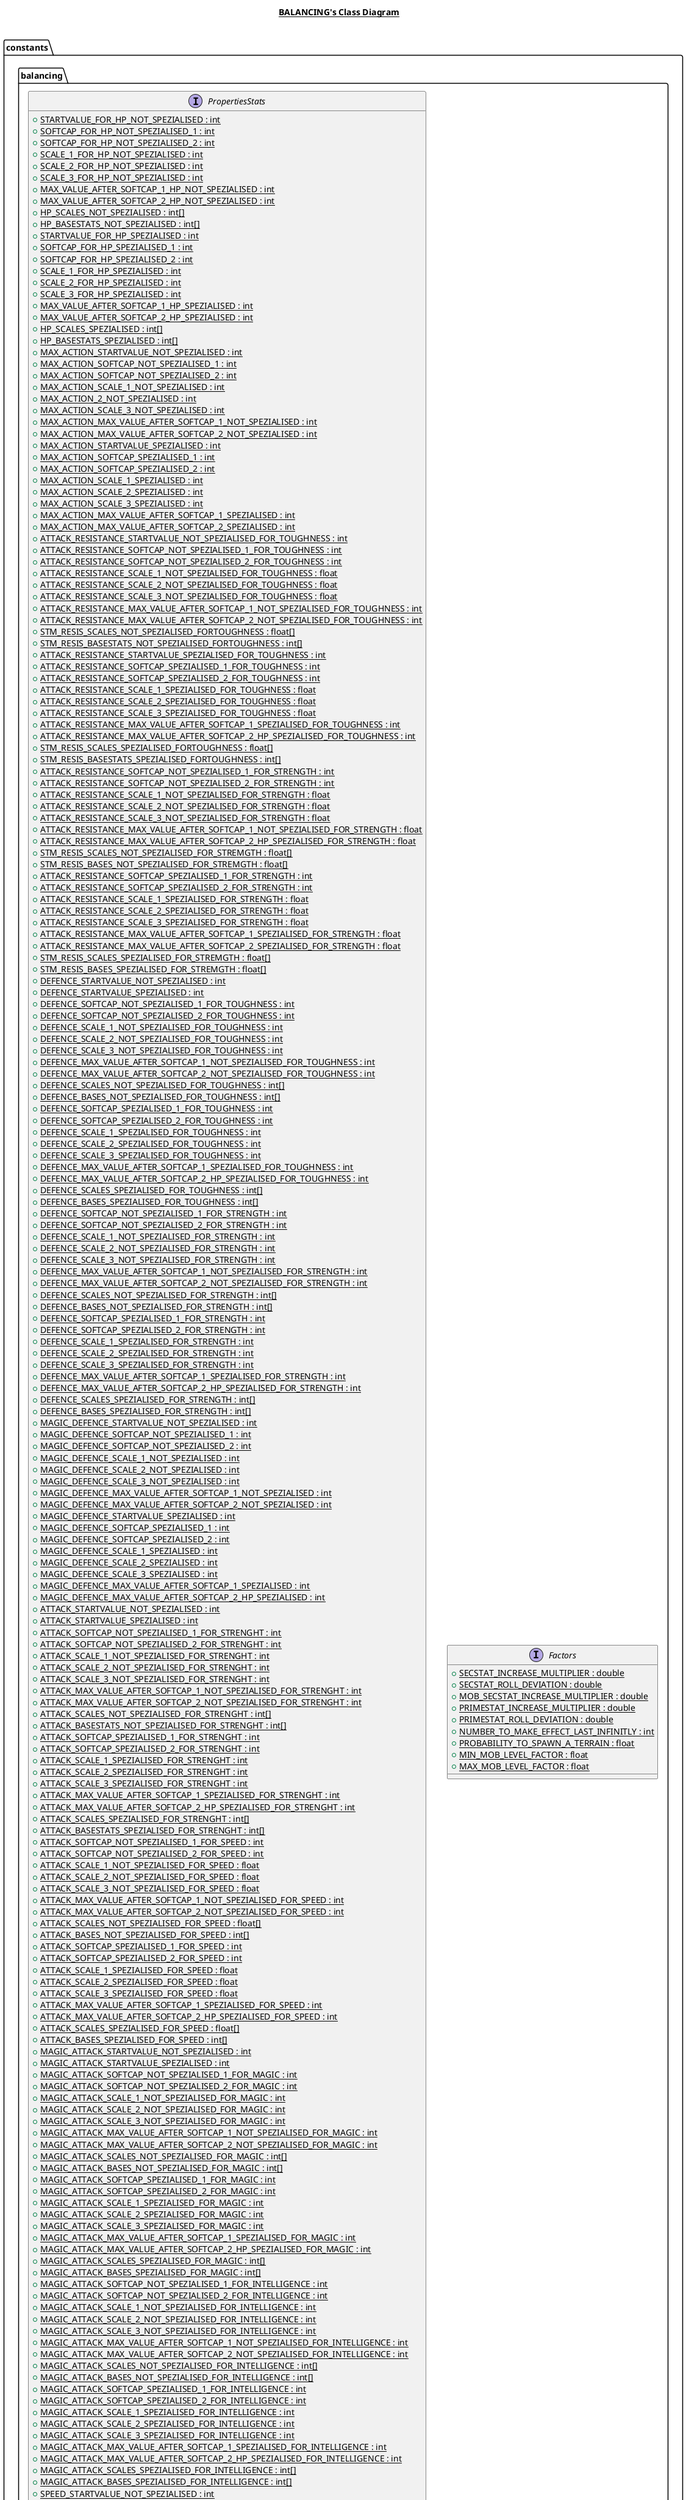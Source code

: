 @startuml

title __BALANCING's Class Diagram__\n

  package constants {
    package constants.balancing {
      interface Factors {
          {static} + SECSTAT_INCREASE_MULTIPLIER : double
          {static} + SECSTAT_ROLL_DEVIATION : double
          {static} + MOB_SECSTAT_INCREASE_MULTIPLIER : double
          {static} + PRIMESTAT_INCREASE_MULTIPLIER : double
          {static} + PRIMESTAT_ROLL_DEVIATION : double
          {static} + NUMBER_TO_MAKE_EFFECT_LAST_INFINITLY : int
          {static} + PROBABILITY_TO_SPAWN_A_TERRAIN : float
          {static} + MIN_MOB_LEVEL_FACTOR : float
          {static} + MAX_MOB_LEVEL_FACTOR : float
      }
    }
  }
  

  package constants {
    package constants.balancing {
      interface PropertiesStats {
          {static} + STARTVALUE_FOR_HP_NOT_SPEZIALISED : int
          {static} + SOFTCAP_FOR_HP_NOT_SPEZIALISED_1 : int
          {static} + SOFTCAP_FOR_HP_NOT_SPEZIALISED_2 : int
          {static} + SCALE_1_FOR_HP_NOT_SPEZIALISED : int
          {static} + SCALE_2_FOR_HP_NOT_SPEZIALISED : int
          {static} + SCALE_3_FOR_HP_NOT_SPEZIALISED : int
          {static} + MAX_VALUE_AFTER_SOFTCAP_1_HP_NOT_SPEZIALISED : int
          {static} + MAX_VALUE_AFTER_SOFTCAP_2_HP_NOT_SPEZIALISED : int
          {static} + HP_SCALES_NOT_SPEZIALISED : int[]
          {static} + HP_BASESTATS_NOT_SPEZIALISED : int[]
          {static} + STARTVALUE_FOR_HP_SPEZIALISED : int
          {static} + SOFTCAP_FOR_HP_SPEZIALISED_1 : int
          {static} + SOFTCAP_FOR_HP_SPEZIALISED_2 : int
          {static} + SCALE_1_FOR_HP_SPEZIALISED : int
          {static} + SCALE_2_FOR_HP_SPEZIALISED : int
          {static} + SCALE_3_FOR_HP_SPEZIALISED : int
          {static} + MAX_VALUE_AFTER_SOFTCAP_1_HP_SPEZIALISED : int
          {static} + MAX_VALUE_AFTER_SOFTCAP_2_HP_SPEZIALISED : int
          {static} + HP_SCALES_SPEZIALISED : int[]
          {static} + HP_BASESTATS_SPEZIALISED : int[]
          {static} + MAX_ACTION_STARTVALUE_NOT_SPEZIALISED : int
          {static} + MAX_ACTION_SOFTCAP_NOT_SPEZIALISED_1 : int
          {static} + MAX_ACTION_SOFTCAP_NOT_SPEZIALISED_2 : int
          {static} + MAX_ACTION_SCALE_1_NOT_SPEZIALISED : int
          {static} + MAX_ACTION_2_NOT_SPEZIALISED : int
          {static} + MAX_ACTION_SCALE_3_NOT_SPEZIALISED : int
          {static} + MAX_ACTION_MAX_VALUE_AFTER_SOFTCAP_1_NOT_SPEZIALISED : int
          {static} + MAX_ACTION_MAX_VALUE_AFTER_SOFTCAP_2_NOT_SPEZIALISED : int
          {static} + MAX_ACTION_STARTVALUE_SPEZIALISED : int
          {static} + MAX_ACTION_SOFTCAP_SPEZIALISED_1 : int
          {static} + MAX_ACTION_SOFTCAP_SPEZIALISED_2 : int
          {static} + MAX_ACTION_SCALE_1_SPEZIALISED : int
          {static} + MAX_ACTION_SCALE_2_SPEZIALISED : int
          {static} + MAX_ACTION_SCALE_3_SPEZIALISED : int
          {static} + MAX_ACTION_MAX_VALUE_AFTER_SOFTCAP_1_SPEZIALISED : int
          {static} + MAX_ACTION_MAX_VALUE_AFTER_SOFTCAP_2_SPEZIALISED : int
          {static} + ATTACK_RESISTANCE_STARTVALUE_NOT_SPEZIALISED_FOR_TOUGHNESS : int
          {static} + ATTACK_RESISTANCE_SOFTCAP_NOT_SPEZIALISED_1_FOR_TOUGHNESS : int
          {static} + ATTACK_RESISTANCE_SOFTCAP_NOT_SPEZIALISED_2_FOR_TOUGHNESS : int
          {static} + ATTACK_RESISTANCE_SCALE_1_NOT_SPEZIALISED_FOR_TOUGHNESS : float
          {static} + ATTACK_RESISTANCE_SCALE_2_NOT_SPEZIALISED_FOR_TOUGHNESS : float
          {static} + ATTACK_RESISTANCE_SCALE_3_NOT_SPEZIALISED_FOR_TOUGHNESS : float
          {static} + ATTACK_RESISTANCE_MAX_VALUE_AFTER_SOFTCAP_1_NOT_SPEZIALISED_FOR_TOUGHNESS : int
          {static} + ATTACK_RESISTANCE_MAX_VALUE_AFTER_SOFTCAP_2_NOT_SPEZIALISED_FOR_TOUGHNESS : int
          {static} + STM_RESIS_SCALES_NOT_SPEZIALISED_FORTOUGHNESS : float[]
          {static} + STM_RESIS_BASESTATS_NOT_SPEZIALISED_FORTOUGHNESS : int[]
          {static} + ATTACK_RESISTANCE_STARTVALUE_SPEZIALISED_FOR_TOUGHNESS : int
          {static} + ATTACK_RESISTANCE_SOFTCAP_SPEZIALISED_1_FOR_TOUGHNESS : int
          {static} + ATTACK_RESISTANCE_SOFTCAP_SPEZIALISED_2_FOR_TOUGHNESS : int
          {static} + ATTACK_RESISTANCE_SCALE_1_SPEZIALISED_FOR_TOUGHNESS : float
          {static} + ATTACK_RESISTANCE_SCALE_2_SPEZIALISED_FOR_TOUGHNESS : float
          {static} + ATTACK_RESISTANCE_SCALE_3_SPEZIALISED_FOR_TOUGHNESS : float
          {static} + ATTACK_RESISTANCE_MAX_VALUE_AFTER_SOFTCAP_1_SPEZIALISED_FOR_TOUGHNESS : int
          {static} + ATTACK_RESISTANCE_MAX_VALUE_AFTER_SOFTCAP_2_HP_SPEZIALISED_FOR_TOUGHNESS : int
          {static} + STM_RESIS_SCALES_SPEZIALISED_FORTOUGHNESS : float[]
          {static} + STM_RESIS_BASESTATS_SPEZIALISED_FORTOUGHNESS : int[]
          {static} + ATTACK_RESISTANCE_SOFTCAP_NOT_SPEZIALISED_1_FOR_STRENGTH : int
          {static} + ATTACK_RESISTANCE_SOFTCAP_NOT_SPEZIALISED_2_FOR_STRENGTH : int
          {static} + ATTACK_RESISTANCE_SCALE_1_NOT_SPEZIALISED_FOR_STRENGTH : float
          {static} + ATTACK_RESISTANCE_SCALE_2_NOT_SPEZIALISED_FOR_STRENGTH : float
          {static} + ATTACK_RESISTANCE_SCALE_3_NOT_SPEZIALISED_FOR_STRENGTH : float
          {static} + ATTACK_RESISTANCE_MAX_VALUE_AFTER_SOFTCAP_1_NOT_SPEZIALISED_FOR_STRENGTH : float
          {static} + ATTACK_RESISTANCE_MAX_VALUE_AFTER_SOFTCAP_2_HP_SPEZIALISED_FOR_STRENGTH : float
          {static} + STM_RESIS_SCALES_NOT_SPEZIALISED_FOR_STREMGTH : float[]
          {static} + STM_RESIS_BASES_NOT_SPEZIALISED_FOR_STREMGTH : float[]
          {static} + ATTACK_RESISTANCE_SOFTCAP_SPEZIALISED_1_FOR_STRENGTH : int
          {static} + ATTACK_RESISTANCE_SOFTCAP_SPEZIALISED_2_FOR_STRENGTH : int
          {static} + ATTACK_RESISTANCE_SCALE_1_SPEZIALISED_FOR_STRENGTH : float
          {static} + ATTACK_RESISTANCE_SCALE_2_SPEZIALISED_FOR_STRENGTH : float
          {static} + ATTACK_RESISTANCE_SCALE_3_SPEZIALISED_FOR_STRENGTH : float
          {static} + ATTACK_RESISTANCE_MAX_VALUE_AFTER_SOFTCAP_1_SPEZIALISED_FOR_STRENGTH : float
          {static} + ATTACK_RESISTANCE_MAX_VALUE_AFTER_SOFTCAP_2_SPEZIALISED_FOR_STRENGTH : float
          {static} + STM_RESIS_SCALES_SPEZIALISED_FOR_STREMGTH : float[]
          {static} + STM_RESIS_BASES_SPEZIALISED_FOR_STREMGTH : float[]
          {static} + DEFENCE_STARTVALUE_NOT_SPEZIALISED : int
          {static} + DEFENCE_STARTVALUE_SPEZIALISED : int
          {static} + DEFENCE_SOFTCAP_NOT_SPEZIALISED_1_FOR_TOUGHNESS : int
          {static} + DEFENCE_SOFTCAP_NOT_SPEZIALISED_2_FOR_TOUGHNESS : int
          {static} + DEFENCE_SCALE_1_NOT_SPEZIALISED_FOR_TOUGHNESS : int
          {static} + DEFENCE_SCALE_2_NOT_SPEZIALISED_FOR_TOUGHNESS : int
          {static} + DEFENCE_SCALE_3_NOT_SPEZIALISED_FOR_TOUGHNESS : int
          {static} + DEFENCE_MAX_VALUE_AFTER_SOFTCAP_1_NOT_SPEZIALISED_FOR_TOUGHNESS : int
          {static} + DEFENCE_MAX_VALUE_AFTER_SOFTCAP_2_NOT_SPEZIALISED_FOR_TOUGHNESS : int
          {static} + DEFENCE_SCALES_NOT_SPEZIALISED_FOR_TOUGHNESS : int[]
          {static} + DEFENCE_BASES_NOT_SPEZIALISED_FOR_TOUGHNESS : int[]
          {static} + DEFENCE_SOFTCAP_SPEZIALISED_1_FOR_TOUGHNESS : int
          {static} + DEFENCE_SOFTCAP_SPEZIALISED_2_FOR_TOUGHNESS : int
          {static} + DEFENCE_SCALE_1_SPEZIALISED_FOR_TOUGHNESS : int
          {static} + DEFENCE_SCALE_2_SPEZIALISED_FOR_TOUGHNESS : int
          {static} + DEFENCE_SCALE_3_SPEZIALISED_FOR_TOUGHNESS : int
          {static} + DEFENCE_MAX_VALUE_AFTER_SOFTCAP_1_SPEZIALISED_FOR_TOUGHNESS : int
          {static} + DEFENCE_MAX_VALUE_AFTER_SOFTCAP_2_HP_SPEZIALISED_FOR_TOUGHNESS : int
          {static} + DEFENCE_SCALES_SPEZIALISED_FOR_TOUGHNESS : int[]
          {static} + DEFENCE_BASES_SPEZIALISED_FOR_TOUGHNESS : int[]
          {static} + DEFENCE_SOFTCAP_NOT_SPEZIALISED_1_FOR_STRENGTH : int
          {static} + DEFENCE_SOFTCAP_NOT_SPEZIALISED_2_FOR_STRENGTH : int
          {static} + DEFENCE_SCALE_1_NOT_SPEZIALISED_FOR_STRENGTH : int
          {static} + DEFENCE_SCALE_2_NOT_SPEZIALISED_FOR_STRENGTH : int
          {static} + DEFENCE_SCALE_3_NOT_SPEZIALISED_FOR_STRENGTH : int
          {static} + DEFENCE_MAX_VALUE_AFTER_SOFTCAP_1_NOT_SPEZIALISED_FOR_STRENGTH : int
          {static} + DEFENCE_MAX_VALUE_AFTER_SOFTCAP_2_NOT_SPEZIALISED_FOR_STRENGTH : int
          {static} + DEFENCE_SCALES_NOT_SPEZIALISED_FOR_STRENGTH : int[]
          {static} + DEFENCE_BASES_NOT_SPEZIALISED_FOR_STRENGTH : int[]
          {static} + DEFENCE_SOFTCAP_SPEZIALISED_1_FOR_STRENGTH : int
          {static} + DEFENCE_SOFTCAP_SPEZIALISED_2_FOR_STRENGTH : int
          {static} + DEFENCE_SCALE_1_SPEZIALISED_FOR_STRENGTH : int
          {static} + DEFENCE_SCALE_2_SPEZIALISED_FOR_STRENGTH : int
          {static} + DEFENCE_SCALE_3_SPEZIALISED_FOR_STRENGTH : int
          {static} + DEFENCE_MAX_VALUE_AFTER_SOFTCAP_1_SPEZIALISED_FOR_STRENGTH : int
          {static} + DEFENCE_MAX_VALUE_AFTER_SOFTCAP_2_HP_SPEZIALISED_FOR_STRENGTH : int
          {static} + DEFENCE_SCALES_SPEZIALISED_FOR_STRENGTH : int[]
          {static} + DEFENCE_BASES_SPEZIALISED_FOR_STRENGTH : int[]
          {static} + MAGIC_DEFENCE_STARTVALUE_NOT_SPEZIALISED : int
          {static} + MAGIC_DEFENCE_SOFTCAP_NOT_SPEZIALISED_1 : int
          {static} + MAGIC_DEFENCE_SOFTCAP_NOT_SPEZIALISED_2 : int
          {static} + MAGIC_DEFENCE_SCALE_1_NOT_SPEZIALISED : int
          {static} + MAGIC_DEFENCE_SCALE_2_NOT_SPEZIALISED : int
          {static} + MAGIC_DEFENCE_SCALE_3_NOT_SPEZIALISED : int
          {static} + MAGIC_DEFENCE_MAX_VALUE_AFTER_SOFTCAP_1_NOT_SPEZIALISED : int
          {static} + MAGIC_DEFENCE_MAX_VALUE_AFTER_SOFTCAP_2_NOT_SPEZIALISED : int
          {static} + MAGIC_DEFENCE_STARTVALUE_SPEZIALISED : int
          {static} + MAGIC_DEFENCE_SOFTCAP_SPEZIALISED_1 : int
          {static} + MAGIC_DEFENCE_SOFTCAP_SPEZIALISED_2 : int
          {static} + MAGIC_DEFENCE_SCALE_1_SPEZIALISED : int
          {static} + MAGIC_DEFENCE_SCALE_2_SPEZIALISED : int
          {static} + MAGIC_DEFENCE_SCALE_3_SPEZIALISED : int
          {static} + MAGIC_DEFENCE_MAX_VALUE_AFTER_SOFTCAP_1_SPEZIALISED : int
          {static} + MAGIC_DEFENCE_MAX_VALUE_AFTER_SOFTCAP_2_HP_SPEZIALISED : int
          {static} + ATTACK_STARTVALUE_NOT_SPEZIALISED : int
          {static} + ATTACK_STARTVALUE_SPEZIALISED : int
          {static} + ATTACK_SOFTCAP_NOT_SPEZIALISED_1_FOR_STRENGHT : int
          {static} + ATTACK_SOFTCAP_NOT_SPEZIALISED_2_FOR_STRENGHT : int
          {static} + ATTACK_SCALE_1_NOT_SPEZIALISED_FOR_STRENGHT : int
          {static} + ATTACK_SCALE_2_NOT_SPEZIALISED_FOR_STRENGHT : int
          {static} + ATTACK_SCALE_3_NOT_SPEZIALISED_FOR_STRENGHT : int
          {static} + ATTACK_MAX_VALUE_AFTER_SOFTCAP_1_NOT_SPEZIALISED_FOR_STRENGHT : int
          {static} + ATTACK_MAX_VALUE_AFTER_SOFTCAP_2_NOT_SPEZIALISED_FOR_STRENGHT : int
          {static} + ATTACK_SCALES_NOT_SPEZIALISED_FOR_STRENGHT : int[]
          {static} + ATTACK_BASESTATS_NOT_SPEZIALISED_FOR_STRENGHT : int[]
          {static} + ATTACK_SOFTCAP_SPEZIALISED_1_FOR_STRENGHT : int
          {static} + ATTACK_SOFTCAP_SPEZIALISED_2_FOR_STRENGHT : int
          {static} + ATTACK_SCALE_1_SPEZIALISED_FOR_STRENGHT : int
          {static} + ATTACK_SCALE_2_SPEZIALISED_FOR_STRENGHT : int
          {static} + ATTACK_SCALE_3_SPEZIALISED_FOR_STRENGHT : int
          {static} + ATTACK_MAX_VALUE_AFTER_SOFTCAP_1_SPEZIALISED_FOR_STRENGHT : int
          {static} + ATTACK_MAX_VALUE_AFTER_SOFTCAP_2_HP_SPEZIALISED_FOR_STRENGHT : int
          {static} + ATTACK_SCALES_SPEZIALISED_FOR_STRENGHT : int[]
          {static} + ATTACK_BASESTATS_SPEZIALISED_FOR_STRENGHT : int[]
          {static} + ATTACK_SOFTCAP_NOT_SPEZIALISED_1_FOR_SPEED : int
          {static} + ATTACK_SOFTCAP_NOT_SPEZIALISED_2_FOR_SPEED : int
          {static} + ATTACK_SCALE_1_NOT_SPEZIALISED_FOR_SPEED : float
          {static} + ATTACK_SCALE_2_NOT_SPEZIALISED_FOR_SPEED : float
          {static} + ATTACK_SCALE_3_NOT_SPEZIALISED_FOR_SPEED : float
          {static} + ATTACK_MAX_VALUE_AFTER_SOFTCAP_1_NOT_SPEZIALISED_FOR_SPEED : int
          {static} + ATTACK_MAX_VALUE_AFTER_SOFTCAP_2_NOT_SPEZIALISED_FOR_SPEED : int
          {static} + ATTACK_SCALES_NOT_SPEZIALISED_FOR_SPEED : float[]
          {static} + ATTACK_BASES_NOT_SPEZIALISED_FOR_SPEED : int[]
          {static} + ATTACK_SOFTCAP_SPEZIALISED_1_FOR_SPEED : int
          {static} + ATTACK_SOFTCAP_SPEZIALISED_2_FOR_SPEED : int
          {static} + ATTACK_SCALE_1_SPEZIALISED_FOR_SPEED : float
          {static} + ATTACK_SCALE_2_SPEZIALISED_FOR_SPEED : float
          {static} + ATTACK_SCALE_3_SPEZIALISED_FOR_SPEED : float
          {static} + ATTACK_MAX_VALUE_AFTER_SOFTCAP_1_SPEZIALISED_FOR_SPEED : int
          {static} + ATTACK_MAX_VALUE_AFTER_SOFTCAP_2_HP_SPEZIALISED_FOR_SPEED : int
          {static} + ATTACK_SCALES_SPEZIALISED_FOR_SPEED : float[]
          {static} + ATTACK_BASES_SPEZIALISED_FOR_SPEED : int[]
          {static} + MAGIC_ATTACK_STARTVALUE_NOT_SPEZIALISED : int
          {static} + MAGIC_ATTACK_STARTVALUE_SPEZIALISED : int
          {static} + MAGIC_ATTACK_SOFTCAP_NOT_SPEZIALISED_1_FOR_MAGIC : int
          {static} + MAGIC_ATTACK_SOFTCAP_NOT_SPEZIALISED_2_FOR_MAGIC : int
          {static} + MAGIC_ATTACK_SCALE_1_NOT_SPEZIALISED_FOR_MAGIC : int
          {static} + MAGIC_ATTACK_SCALE_2_NOT_SPEZIALISED_FOR_MAGIC : int
          {static} + MAGIC_ATTACK_SCALE_3_NOT_SPEZIALISED_FOR_MAGIC : int
          {static} + MAGIC_ATTACK_MAX_VALUE_AFTER_SOFTCAP_1_NOT_SPEZIALISED_FOR_MAGIC : int
          {static} + MAGIC_ATTACK_MAX_VALUE_AFTER_SOFTCAP_2_NOT_SPEZIALISED_FOR_MAGIC : int
          {static} + MAGIC_ATTACK_SCALES_NOT_SPEZIALISED_FOR_MAGIC : int[]
          {static} + MAGIC_ATTACK_BASES_NOT_SPEZIALISED_FOR_MAGIC : int[]
          {static} + MAGIC_ATTACK_SOFTCAP_SPEZIALISED_1_FOR_MAGIC : int
          {static} + MAGIC_ATTACK_SOFTCAP_SPEZIALISED_2_FOR_MAGIC : int
          {static} + MAGIC_ATTACK_SCALE_1_SPEZIALISED_FOR_MAGIC : int
          {static} + MAGIC_ATTACK_SCALE_2_SPEZIALISED_FOR_MAGIC : int
          {static} + MAGIC_ATTACK_SCALE_3_SPEZIALISED_FOR_MAGIC : int
          {static} + MAGIC_ATTACK_MAX_VALUE_AFTER_SOFTCAP_1_SPEZIALISED_FOR_MAGIC : int
          {static} + MAGIC_ATTACK_MAX_VALUE_AFTER_SOFTCAP_2_HP_SPEZIALISED_FOR_MAGIC : int
          {static} + MAGIC_ATTACK_SCALES_SPEZIALISED_FOR_MAGIC : int[]
          {static} + MAGIC_ATTACK_BASES_SPEZIALISED_FOR_MAGIC : int[]
          {static} + MAGIC_ATTACK_SOFTCAP_NOT_SPEZIALISED_1_FOR_INTELLIGENCE : int
          {static} + MAGIC_ATTACK_SOFTCAP_NOT_SPEZIALISED_2_FOR_INTELLIGENCE : int
          {static} + MAGIC_ATTACK_SCALE_1_NOT_SPEZIALISED_FOR_INTELLIGENCE : int
          {static} + MAGIC_ATTACK_SCALE_2_NOT_SPEZIALISED_FOR_INTELLIGENCE : int
          {static} + MAGIC_ATTACK_SCALE_3_NOT_SPEZIALISED_FOR_INTELLIGENCE : int
          {static} + MAGIC_ATTACK_MAX_VALUE_AFTER_SOFTCAP_1_NOT_SPEZIALISED_FOR_INTELLIGENCE : int
          {static} + MAGIC_ATTACK_MAX_VALUE_AFTER_SOFTCAP_2_NOT_SPEZIALISED_FOR_INTELLIGENCE : int
          {static} + MAGIC_ATTACK_SCALES_NOT_SPEZIALISED_FOR_INTELLIGENCE : int[]
          {static} + MAGIC_ATTACK_BASES_NOT_SPEZIALISED_FOR_INTELLIGENCE : int[]
          {static} + MAGIC_ATTACK_SOFTCAP_SPEZIALISED_1_FOR_INTELLIGENCE : int
          {static} + MAGIC_ATTACK_SOFTCAP_SPEZIALISED_2_FOR_INTELLIGENCE : int
          {static} + MAGIC_ATTACK_SCALE_1_SPEZIALISED_FOR_INTELLIGENCE : int
          {static} + MAGIC_ATTACK_SCALE_2_SPEZIALISED_FOR_INTELLIGENCE : int
          {static} + MAGIC_ATTACK_SCALE_3_SPEZIALISED_FOR_INTELLIGENCE : int
          {static} + MAGIC_ATTACK_MAX_VALUE_AFTER_SOFTCAP_1_SPEZIALISED_FOR_INTELLIGENCE : int
          {static} + MAGIC_ATTACK_MAX_VALUE_AFTER_SOFTCAP_2_HP_SPEZIALISED_FOR_INTELLIGENCE : int
          {static} + MAGIC_ATTACK_SCALES_SPEZIALISED_FOR_INTELLIGENCE : int[]
          {static} + MAGIC_ATTACK_BASES_SPEZIALISED_FOR_INTELLIGENCE : int[]
          {static} + SPEED_STARTVALUE_NOT_SPEZIALISED : int
          {static} + SPEED_SOFTCAP_NOT_SPEZIALISED_1 : int
          {static} + SPEED_SOFTCAP_NOT_SPEZIALISED_2 : int
          {static} + SPEED_SCALE_1_NOT_SPEZIALISED : int
          {static} + SPEED_SCALE_2_NOT_SPEZIALISED : int
          {static} + SPEED_SCALE_3_NOT_SPEZIALISED : int
          {static} + SPEED_MAX_VALUE_AFTER_SOFTCAP_1_NOT_SPEZIALISED : int
          {static} + SPEED_MAX_VALUE_AFTER_SOFTCAP_2_NOT_SPEZIALISED : int
          {static} + SPEED_SCALES_NOT_SPEZIALISED : int[]
          {static} + SPEED_BASES_NOT_SPEZIALISED : int[]
          {static} + SPEED_STARTVALUE_SPEZIALISED : int
          {static} + SPEED_SOFTCAP_SPEZIALISED_1 : int
          {static} + SPEED_SOFTCAP_SPEZIALISED_2 : int
          {static} + SPEED_SCALE_1_SPEZIALISED : int
          {static} + SPEED_SCALE_2_SPEZIALISED : int
          {static} + SPEED_SCALE_3_SPEZIALISED : int
          {static} + SPEED_MAX_VALUE_AFTER_SOFTCAP_1_SPEZIALISED : int
          {static} + SPEED_MAX_VALUE_AFTER_SOFTCAP_2_HP_SPEZIALISED : int
          {static} + SPEED_SCALES_SPEZIALISED : int[]
          {static} + SPEED_BASES_SPEZIALISED : int[]
          {static} + MAX_LOAD_STARTVALUE : int
          {static} + MAX_LOAD__SOFTCAP_NOT_SPEZIALISED_1_FOR_TOUGHNESS : int
          {static} + MAX_LOAD__SOFTCAP_NOT_SPEZIALISED_2_FOR_TOUGHNESS : int
          {static} + MAX_LOAD__SCALE_1_NOT_SPEZIALISED_FOR_TOUGHNESS : float
          {static} + MAX_LOAD__SCALE_2_NOT_SPEZIALISED_FOR_TOUGHNESS : float
          {static} + MAX_LOAD__SCALE_3_NOT_SPEZIALISED_FOR_TOUGHNESS : float
          {static} + MAX_LOAD__MAX_VALUE_AFTER_SOFTCAP_1_NOT_SPEZIALISED_FOR_TOUGHNESS : int
          {static} + MAX_LOAD__MAX_VALUE_AFTER_SOFTCAP_2_NOT_SPEZIALISED_FOR_TOUGHNESS : int
          {static} + MAX_LOAD__SCALES_NOT_SPEZIALISED_FORTOUGHNESS : float[]
          {static} + MAX_LOAD__BASESTATS_NOT_SPEZIALISED_FORTOUGHNESS : float[]
          {static} + MAX_LOAD_SOFTCAP_SPEZIALISED_1_FOR_TOUGHNESS : int
          {static} + MAX_LOAD_SOFTCAP_SPEZIALISED_2_FOR_TOUGHNESS : int
          {static} + MAX_LOAD_SCALE_1_SPEZIALISED_FOR_TOUGHNESS : float
          {static} + MAX_LOAD_SCALE_2_SPEZIALISED_FOR_TOUGHNESS : float
          {static} + MAX_LOAD_SCALE_3_SPEZIALISED_FOR_TOUGHNESS : float
          {static} + MAX_LOAD_MAX_VALUE_AFTER_SOFTCAP_1_SPEZIALISED_FOR_TOUGHNESS : int
          {static} + MAX_LOAD_MAX_VALUE_AFTER_SOFTCAP_2_HP_SPEZIALISED_FOR_TOUGHNESS : int
          {static} + MAX_LOAD_SCALES_SPEZIALISED_FORTOUGHNESS : float[]
          {static} + MAX_LOAD_BASESTATS_SPEZIALISED_FORTOUGHNESS : float[]
          {static} + MAX_LOAD_SOFTCAP_NOT_SPEZIALISED_1_FOR_STRENGTH : int
          {static} + MAX_LOAD_SOFTCAP_NOT_SPEZIALISED_2_FOR_STRENGTH : int
          {static} + MAX_LOAD_SCALE_1_NOT_SPEZIALISED_FOR_STRENGTH : float
          {static} + MAX_LOAD_SCALE_2_NOT_SPEZIALISED_FOR_STRENGTH : float
          {static} + MAX_LOAD_SCALE_3_NOT_SPEZIALISED_FOR_STRENGTH : float
          {static} + MAX_LOAD_MAXVALUE_AFTER_SOFTCAP_1_NOT_SPEZIALISED_FOR_STRENGTH : int
          {static} + MAX_LOAD_MAXVALUE_AFTER_SOFTCAP_2_NOT_SPEZIALISED_FOR_STRENGTH : int
          {static} + MAX_LOAD_SCALES_NOT_SPEZIALISED_FOR_STREMGTH : float[]
          {static} + MAX_LOAD_BASES_NOT_SPEZIALISED_FOR_STREMGTH : int[]
          {static} + MAX_LOAD_SOFTCAP_SPEZIALISED_1_FOR_STRENGTH : int
          {static} + MAX_LOAD_SOFTCAP_SPEZIALISED_2_FOR_STRENGTH : int
          {static} + MAX_LOAD_SCALE_1_SPEZIALISED_FOR_STRENGTH : float
          {static} + MAX_LOAD_SCALE_2_SPEZIALISED_FOR_STRENGTH : float
          {static} + MAX_LOAD_SCALE_3_SPEZIALISED_FOR_STRENGTH : float
          {static} + MAX_LOAD_MAXVALUE_AFTER_SOFTCAP_1_SPEZIALISED_FOR_STRENGTH : int
          {static} + MAX_LOAD_MAXVALUE_AFTER_SOFTCAP_2_SPEZIALISED_FOR_STRENGTH : int
          {static} + MAX_LOAD_SCALES_SPEZIALISED_FOR_STREMGTH : float[]
          {static} + MAX_LOAD_BASES_SPEZIALISED_FOR_STREMGTH : int[]
          {static} + WEIGHT_CAP_1 : float
          {static} + WEIGHT_CAP_2 : float
          {static} + WEIGHT_CAP_3 : float
          {static} + WEIGHT_CAP_4 : float
          {static} + MINIMIN_TRAVELABEL_FIELDS : int
          {static} + NEEDED_SPEED_TO_TRAVEL_2 : int
          {static} + NEEDED_SPEED_TO_TRAVEL_3 : int
          {static} + NEEDED_SPEED_TO_TRAVEL_4 : int
          {static} + START_ATTACK_SLOTS : int
          {static} + MINIMUM_STRENGTH_1 : int
          {static} + MINIMUM_TOUGHNESS_1 : int
          {static} + MINIMUM_INTELLIGENCE_1 : int
          {static} + MINIMUM_INTELLIGENCE_2 : int
          {static} + MINIMUM_INTELLIGENCE_3 : int
          {static} + MINIMUM_MAGIC_1 : int
      }
    }
  }
  



right footer


PlantUML diagram generated by SketchIt! (https://bitbucket.org/pmesmeur/sketch.it)
For more information about this tool, please contact philippe.mesmeur@gmail.com
endfooter

@enduml
